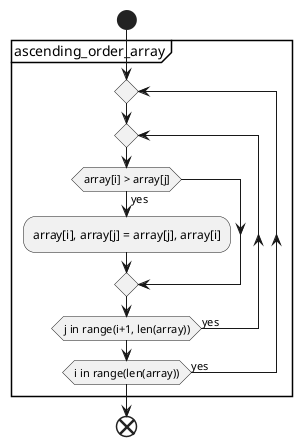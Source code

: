 @startuml reto 2
  start
    partition ascending_order_array{
      repeat
        repeat
          if (array[i] > array[j]) then (yes)
            :array[i], array[j] = array[j], array[i];
          endif
        repeat while (j in range(i+1, len(array))) is (yes)
      repeat while (i in range(len(array))) is (yes)
    }
  end
@enduml